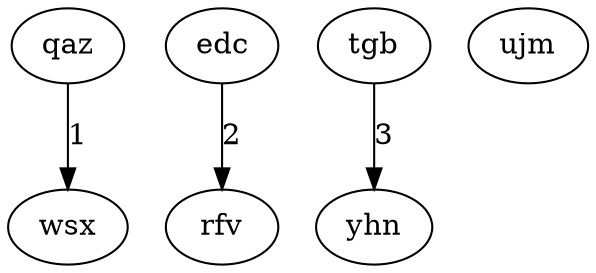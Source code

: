 digraph {
  qaz;
    qaz -> wsx [label=1];
  wsx;
  edc;
    edc -> rfv [label=2];
  rfv;
  tgb;
    tgb -> yhn [label=3];
  yhn;
  ujm;
}
